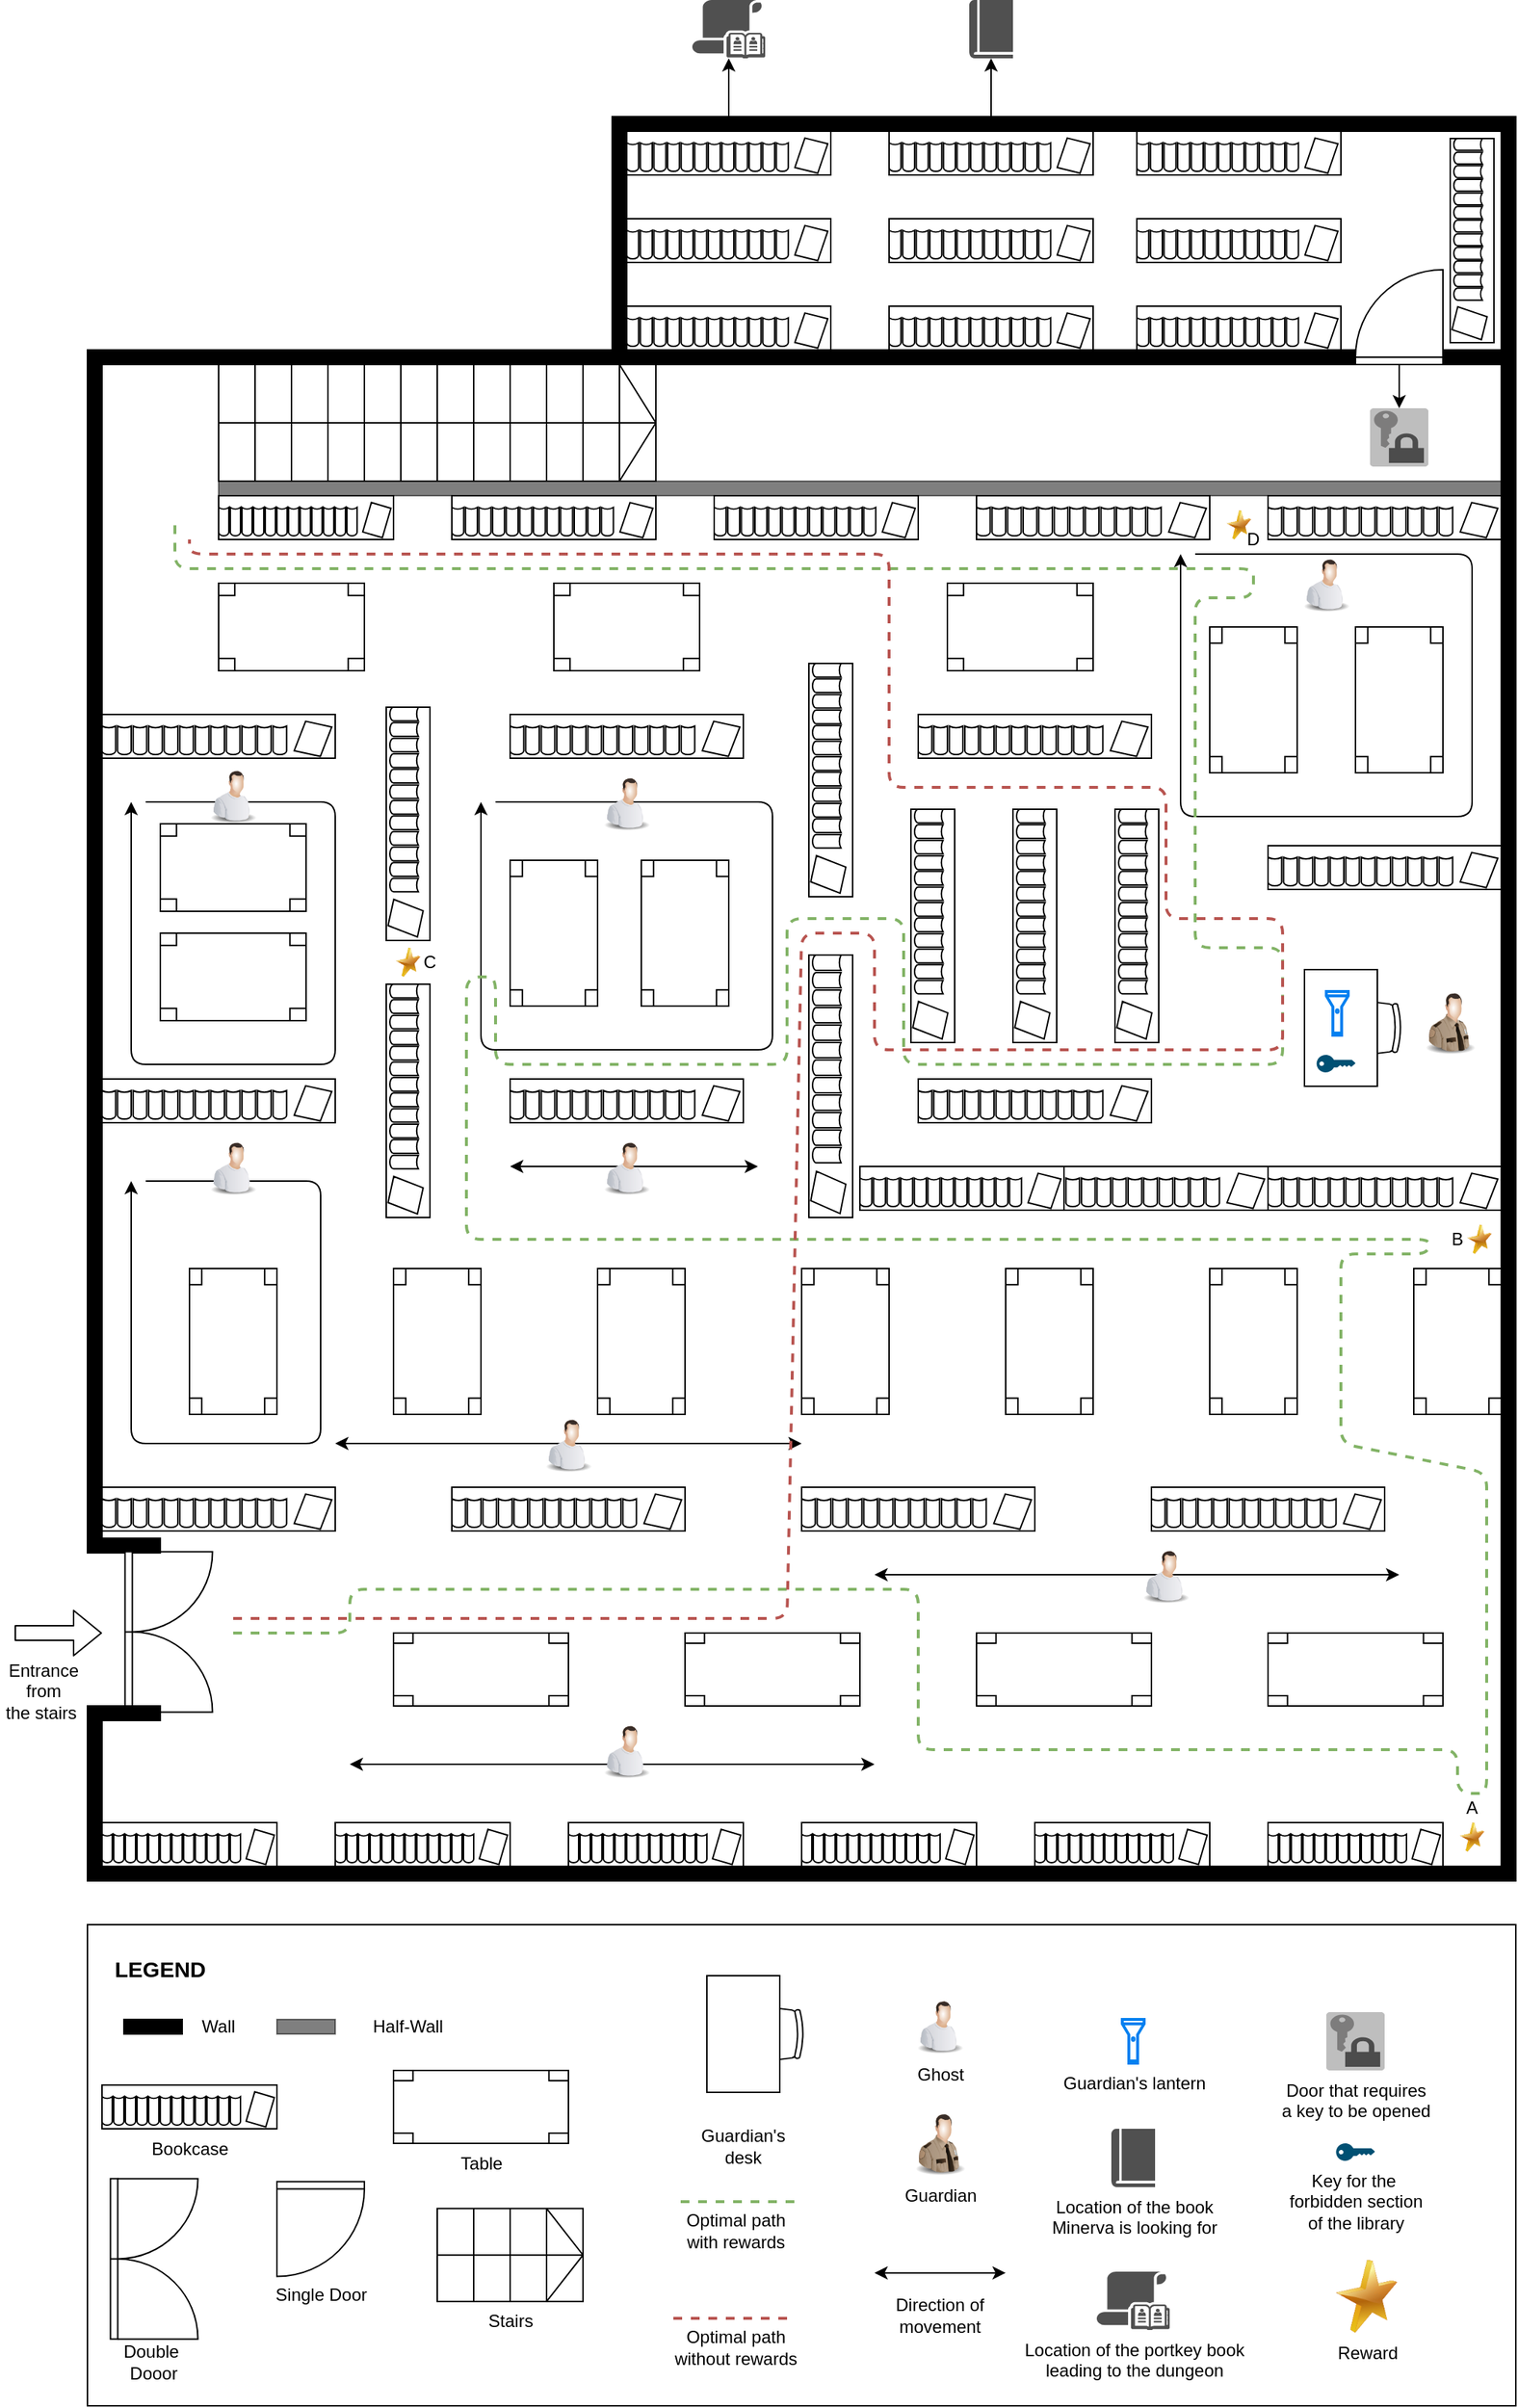<mxfile version="13.9.9" type="device"><diagram name="Page-1" id="38b20595-45e3-9b7f-d5ca-b57f44c5b66d"><mxGraphModel dx="1205" dy="696" grid="1" gridSize="10" guides="1" tooltips="1" connect="1" arrows="1" fold="1" page="1" pageScale="1" pageWidth="1100" pageHeight="850" background="#ffffff" math="0" shadow="0"><root><mxCell id="0"/><mxCell id="1" style="locked=1;" parent="0"/><mxCell id="3emFpxBqxqL6rwy9U4KO-2" value="" style="verticalLabelPosition=bottom;html=1;verticalAlign=top;align=center;shape=mxgraph.floorplan.wallCorner;fillColor=#000000;" parent="1" vertex="1"><mxGeometry x="60" y="270" width="870" height="110" as="geometry"/></mxCell><mxCell id="3emFpxBqxqL6rwy9U4KO-3" value="" style="verticalLabelPosition=bottom;html=1;verticalAlign=top;align=center;shape=mxgraph.floorplan.stairs;" parent="1" vertex="1"><mxGeometry x="150" y="280" width="300" height="80" as="geometry"/></mxCell><mxCell id="3emFpxBqxqL6rwy9U4KO-4" value="" style="verticalLabelPosition=bottom;html=1;verticalAlign=top;align=center;shape=mxgraph.floorplan.wall;fillColor=#000000;opacity=50;" parent="1" vertex="1"><mxGeometry x="150" y="360" width="880" height="10" as="geometry"/></mxCell><mxCell id="3emFpxBqxqL6rwy9U4KO-5" value="" style="verticalLabelPosition=bottom;html=1;verticalAlign=top;align=center;shape=mxgraph.floorplan.wallCorner;fillColor=#000000;" parent="1" vertex="1"><mxGeometry x="420" y="110" width="620" height="170" as="geometry"/></mxCell><mxCell id="3emFpxBqxqL6rwy9U4KO-6" value="" style="verticalLabelPosition=bottom;html=1;verticalAlign=top;align=center;shape=mxgraph.floorplan.doorLeft;aspect=fixed;rotation=-180;" parent="1" vertex="1"><mxGeometry x="930" y="216.25" width="60" height="63.75" as="geometry"/></mxCell><mxCell id="3emFpxBqxqL6rwy9U4KO-8" value="" style="verticalLabelPosition=bottom;html=1;verticalAlign=top;align=center;shape=mxgraph.floorplan.wall;fillColor=#000000;direction=south;" parent="1" vertex="1"><mxGeometry x="60" y="380" width="10" height="710" as="geometry"/></mxCell><mxCell id="3emFpxBqxqL6rwy9U4KO-9" value="" style="verticalLabelPosition=bottom;html=1;verticalAlign=top;align=center;shape=mxgraph.floorplan.wall;fillColor=#000000;" parent="1" vertex="1"><mxGeometry x="60" y="1080" width="50" height="20" as="geometry"/></mxCell><mxCell id="3emFpxBqxqL6rwy9U4KO-10" value="" style="verticalLabelPosition=bottom;html=1;verticalAlign=top;align=center;shape=mxgraph.floorplan.doorDouble;aspect=fixed;rotation=-90;" parent="1" vertex="1"><mxGeometry x="60" y="1120" width="110" height="58.44" as="geometry"/></mxCell><mxCell id="3emFpxBqxqL6rwy9U4KO-11" value="" style="verticalLabelPosition=bottom;html=1;verticalAlign=top;align=center;shape=mxgraph.floorplan.wall;fillColor=#000000;" parent="1" vertex="1"><mxGeometry x="60" y="1200" width="50" height="10" as="geometry"/></mxCell><mxCell id="3emFpxBqxqL6rwy9U4KO-12" value="" style="verticalLabelPosition=bottom;html=1;verticalAlign=top;align=center;shape=mxgraph.floorplan.wall;fillColor=#000000;direction=south;" parent="1" vertex="1"><mxGeometry x="60" y="1210" width="10" height="110" as="geometry"/></mxCell><mxCell id="3emFpxBqxqL6rwy9U4KO-13" value="" style="verticalLabelPosition=bottom;html=1;verticalAlign=top;align=center;shape=mxgraph.floorplan.wall;fillColor=#000000;" parent="1" vertex="1"><mxGeometry x="65" y="1310" width="965" height="10" as="geometry"/></mxCell><mxCell id="3emFpxBqxqL6rwy9U4KO-14" value="" style="verticalLabelPosition=bottom;html=1;verticalAlign=top;align=center;shape=mxgraph.floorplan.wall;fillColor=#000000;direction=south;" parent="1" vertex="1"><mxGeometry x="1030" y="110" width="10" height="1210" as="geometry"/></mxCell><mxCell id="3emFpxBqxqL6rwy9U4KO-15" value="" style="verticalLabelPosition=bottom;html=1;verticalAlign=top;align=center;shape=mxgraph.floorplan.wall;fillColor=#000000;" parent="1" vertex="1"><mxGeometry x="990" y="270" width="40" height="10" as="geometry"/></mxCell><mxCell id="3emFpxBqxqL6rwy9U4KO-16" value="" style="verticalLabelPosition=bottom;html=1;verticalAlign=top;align=center;shape=mxgraph.floorplan.bookcase;" parent="1" vertex="1"><mxGeometry x="70" y="1280" width="120" height="30" as="geometry"/></mxCell><mxCell id="3emFpxBqxqL6rwy9U4KO-17" value="" style="verticalLabelPosition=bottom;html=1;verticalAlign=top;align=center;shape=mxgraph.floorplan.bookcase;" parent="1" vertex="1"><mxGeometry x="230" y="1280" width="120" height="30" as="geometry"/></mxCell><mxCell id="3emFpxBqxqL6rwy9U4KO-18" value="" style="verticalLabelPosition=bottom;html=1;verticalAlign=top;align=center;shape=mxgraph.floorplan.bookcase;" parent="1" vertex="1"><mxGeometry x="390" y="1280" width="120" height="30" as="geometry"/></mxCell><mxCell id="3emFpxBqxqL6rwy9U4KO-19" value="" style="verticalLabelPosition=bottom;html=1;verticalAlign=top;align=center;shape=mxgraph.floorplan.bookcase;" parent="1" vertex="1"><mxGeometry x="550" y="1280" width="120" height="30" as="geometry"/></mxCell><mxCell id="3emFpxBqxqL6rwy9U4KO-20" value="" style="verticalLabelPosition=bottom;html=1;verticalAlign=top;align=center;shape=mxgraph.floorplan.bookcase;" parent="1" vertex="1"><mxGeometry x="710" y="1280" width="120" height="30" as="geometry"/></mxCell><mxCell id="3emFpxBqxqL6rwy9U4KO-21" value="" style="verticalLabelPosition=bottom;html=1;verticalAlign=top;align=center;shape=mxgraph.floorplan.bookcase;" parent="1" vertex="1"><mxGeometry x="870" y="1280" width="120" height="30" as="geometry"/></mxCell><mxCell id="3emFpxBqxqL6rwy9U4KO-22" value="" style="verticalLabelPosition=bottom;html=1;verticalAlign=top;align=center;shape=mxgraph.floorplan.bookcase;" parent="1" vertex="1"><mxGeometry x="70" y="1050" width="160" height="30" as="geometry"/></mxCell><mxCell id="3emFpxBqxqL6rwy9U4KO-23" value="" style="verticalLabelPosition=bottom;html=1;verticalAlign=top;align=center;shape=mxgraph.floorplan.bookcase;" parent="1" vertex="1"><mxGeometry x="310" y="1050" width="160" height="30" as="geometry"/></mxCell><mxCell id="3emFpxBqxqL6rwy9U4KO-24" value="" style="verticalLabelPosition=bottom;html=1;verticalAlign=top;align=center;shape=mxgraph.floorplan.table;" parent="1" vertex="1"><mxGeometry x="270" y="1150" width="120" height="50" as="geometry"/></mxCell><mxCell id="3emFpxBqxqL6rwy9U4KO-25" value="" style="verticalLabelPosition=bottom;html=1;verticalAlign=top;align=center;shape=mxgraph.floorplan.table;" parent="1" vertex="1"><mxGeometry x="470" y="1150" width="120" height="50" as="geometry"/></mxCell><mxCell id="3emFpxBqxqL6rwy9U4KO-26" value="" style="verticalLabelPosition=bottom;html=1;verticalAlign=top;align=center;shape=mxgraph.floorplan.table;" parent="1" vertex="1"><mxGeometry x="670" y="1150" width="120" height="50" as="geometry"/></mxCell><mxCell id="3emFpxBqxqL6rwy9U4KO-27" value="" style="verticalLabelPosition=bottom;html=1;verticalAlign=top;align=center;shape=mxgraph.floorplan.bookcase;" parent="1" vertex="1"><mxGeometry x="550" y="1050" width="160" height="30" as="geometry"/></mxCell><mxCell id="3emFpxBqxqL6rwy9U4KO-28" value="" style="verticalLabelPosition=bottom;html=1;verticalAlign=top;align=center;shape=mxgraph.floorplan.bookcase;" parent="1" vertex="1"><mxGeometry x="790" y="1050" width="160" height="30" as="geometry"/></mxCell><mxCell id="3emFpxBqxqL6rwy9U4KO-29" value="" style="verticalLabelPosition=bottom;html=1;verticalAlign=top;align=center;shape=mxgraph.floorplan.table;" parent="1" vertex="1"><mxGeometry x="870" y="1150" width="120" height="50" as="geometry"/></mxCell><mxCell id="3emFpxBqxqL6rwy9U4KO-30" value="" style="verticalLabelPosition=bottom;html=1;verticalAlign=top;align=center;shape=mxgraph.floorplan.table;rotation=90;" parent="1" vertex="1"><mxGeometry x="110" y="920" width="100" height="60" as="geometry"/></mxCell><mxCell id="3emFpxBqxqL6rwy9U4KO-31" value="" style="verticalLabelPosition=bottom;html=1;verticalAlign=top;align=center;shape=mxgraph.floorplan.table;rotation=90;" parent="1" vertex="1"><mxGeometry x="250" y="920" width="100" height="60" as="geometry"/></mxCell><mxCell id="3emFpxBqxqL6rwy9U4KO-33" value="" style="verticalLabelPosition=bottom;html=1;verticalAlign=top;align=center;shape=mxgraph.floorplan.table;rotation=90;" parent="1" vertex="1"><mxGeometry x="390" y="920" width="100" height="60" as="geometry"/></mxCell><mxCell id="3emFpxBqxqL6rwy9U4KO-34" value="" style="verticalLabelPosition=bottom;html=1;verticalAlign=top;align=center;shape=mxgraph.floorplan.table;rotation=90;" parent="1" vertex="1"><mxGeometry x="530" y="920" width="100" height="60" as="geometry"/></mxCell><mxCell id="3emFpxBqxqL6rwy9U4KO-35" value="" style="verticalLabelPosition=bottom;html=1;verticalAlign=top;align=center;shape=mxgraph.floorplan.table;rotation=90;" parent="1" vertex="1"><mxGeometry x="670" y="920" width="100" height="60" as="geometry"/></mxCell><mxCell id="3emFpxBqxqL6rwy9U4KO-36" value="" style="verticalLabelPosition=bottom;html=1;verticalAlign=top;align=center;shape=mxgraph.floorplan.table;rotation=90;" parent="1" vertex="1"><mxGeometry x="810" y="920" width="100" height="60" as="geometry"/></mxCell><mxCell id="3emFpxBqxqL6rwy9U4KO-37" value="" style="verticalLabelPosition=bottom;html=1;verticalAlign=top;align=center;shape=mxgraph.floorplan.table;rotation=90;" parent="1" vertex="1"><mxGeometry x="950" y="920" width="100" height="60" as="geometry"/></mxCell><mxCell id="3emFpxBqxqL6rwy9U4KO-38" value="" style="verticalLabelPosition=bottom;html=1;verticalAlign=top;align=center;shape=mxgraph.floorplan.bookcase;" parent="1" vertex="1"><mxGeometry x="870" y="830" width="160" height="30" as="geometry"/></mxCell><mxCell id="3emFpxBqxqL6rwy9U4KO-39" value="" style="verticalLabelPosition=bottom;html=1;verticalAlign=top;align=center;shape=mxgraph.floorplan.bookcase;" parent="1" vertex="1"><mxGeometry x="710" y="830" width="160" height="30" as="geometry"/></mxCell><mxCell id="3emFpxBqxqL6rwy9U4KO-40" value="" style="verticalLabelPosition=bottom;html=1;verticalAlign=top;align=center;shape=mxgraph.floorplan.bookcase;rotation=90;" parent="1" vertex="1"><mxGeometry x="480" y="760" width="180" height="30" as="geometry"/></mxCell><mxCell id="3emFpxBqxqL6rwy9U4KO-41" value="" style="verticalLabelPosition=bottom;html=1;verticalAlign=top;align=center;shape=mxgraph.floorplan.bookcase;rotation=90;" parent="1" vertex="1"><mxGeometry x="200" y="770" width="160" height="30" as="geometry"/></mxCell><mxCell id="3emFpxBqxqL6rwy9U4KO-42" value="" style="verticalLabelPosition=bottom;html=1;verticalAlign=top;align=center;shape=mxgraph.floorplan.bookcase;" parent="1" vertex="1"><mxGeometry x="350" y="770" width="160" height="30" as="geometry"/></mxCell><mxCell id="3emFpxBqxqL6rwy9U4KO-43" value="" style="verticalLabelPosition=bottom;html=1;verticalAlign=top;align=center;shape=mxgraph.floorplan.bookcase;" parent="1" vertex="1"><mxGeometry x="70" y="770" width="160" height="30" as="geometry"/></mxCell><mxCell id="3emFpxBqxqL6rwy9U4KO-44" value="" style="verticalLabelPosition=bottom;html=1;verticalAlign=top;align=center;shape=mxgraph.floorplan.bookcase;rotation=90;" parent="1" vertex="1"><mxGeometry x="700" y="650" width="160" height="30" as="geometry"/></mxCell><mxCell id="3emFpxBqxqL6rwy9U4KO-45" value="" style="verticalLabelPosition=bottom;html=1;verticalAlign=top;align=center;shape=mxgraph.floorplan.table;rotation=90;" parent="1" vertex="1"><mxGeometry x="330" y="640" width="100" height="60" as="geometry"/></mxCell><mxCell id="3emFpxBqxqL6rwy9U4KO-46" value="" style="verticalLabelPosition=bottom;html=1;verticalAlign=top;align=center;shape=mxgraph.floorplan.table;rotation=90;" parent="1" vertex="1"><mxGeometry x="420" y="640" width="100" height="60" as="geometry"/></mxCell><mxCell id="3emFpxBqxqL6rwy9U4KO-47" value="" style="verticalLabelPosition=bottom;html=1;verticalAlign=top;align=center;shape=mxgraph.floorplan.bookcase;rotation=90;" parent="1" vertex="1"><mxGeometry x="490" y="550" width="160" height="30" as="geometry"/></mxCell><mxCell id="3emFpxBqxqL6rwy9U4KO-48" value="" style="verticalLabelPosition=bottom;html=1;verticalAlign=top;align=center;shape=mxgraph.floorplan.bookcase;rotation=90;" parent="1" vertex="1"><mxGeometry x="200" y="580" width="160" height="30" as="geometry"/></mxCell><mxCell id="3emFpxBqxqL6rwy9U4KO-49" value="" style="verticalLabelPosition=bottom;html=1;verticalAlign=top;align=center;shape=mxgraph.floorplan.table;rotation=0;" parent="1" vertex="1"><mxGeometry x="110" y="670" width="100" height="60" as="geometry"/></mxCell><mxCell id="3emFpxBqxqL6rwy9U4KO-50" value="" style="verticalLabelPosition=bottom;html=1;verticalAlign=top;align=center;shape=mxgraph.floorplan.table;rotation=-180;" parent="1" vertex="1"><mxGeometry x="110" y="595" width="100" height="60" as="geometry"/></mxCell><mxCell id="3emFpxBqxqL6rwy9U4KO-51" value="" style="verticalLabelPosition=bottom;html=1;verticalAlign=top;align=center;shape=mxgraph.floorplan.office_chair;shadow=0;rotation=90;" parent="1" vertex="1"><mxGeometry x="920" y="713.5" width="40" height="43" as="geometry"/></mxCell><mxCell id="3emFpxBqxqL6rwy9U4KO-52" value="" style="shape=rect;shadow=0;rotation=90;" parent="1" vertex="1"><mxGeometry x="880" y="710" width="80" height="50" as="geometry"/></mxCell><mxCell id="3emFpxBqxqL6rwy9U4KO-56" value="" style="verticalLabelPosition=bottom;html=1;verticalAlign=top;align=center;shape=mxgraph.floorplan.bookcase;rotation=90;" parent="1" vertex="1"><mxGeometry x="560" y="650" width="160" height="30" as="geometry"/></mxCell><mxCell id="3emFpxBqxqL6rwy9U4KO-58" value="" style="verticalLabelPosition=bottom;html=1;verticalAlign=top;align=center;shape=mxgraph.floorplan.bookcase;rotation=90;" parent="1" vertex="1"><mxGeometry x="630" y="650" width="160" height="30" as="geometry"/></mxCell><mxCell id="3emFpxBqxqL6rwy9U4KO-59" value="" style="verticalLabelPosition=bottom;html=1;verticalAlign=top;align=center;shape=mxgraph.floorplan.bookcase;rotation=0;" parent="1" vertex="1"><mxGeometry x="870" y="610" width="160" height="30" as="geometry"/></mxCell><mxCell id="3emFpxBqxqL6rwy9U4KO-60" value="" style="verticalLabelPosition=bottom;html=1;verticalAlign=top;align=center;shape=mxgraph.floorplan.bookcase;rotation=0;" parent="1" vertex="1"><mxGeometry x="350" y="520" width="160" height="30" as="geometry"/></mxCell><mxCell id="3emFpxBqxqL6rwy9U4KO-61" value="" style="verticalLabelPosition=bottom;html=1;verticalAlign=top;align=center;shape=mxgraph.floorplan.bookcase;rotation=0;" parent="1" vertex="1"><mxGeometry x="70" y="520" width="160" height="30" as="geometry"/></mxCell><mxCell id="3emFpxBqxqL6rwy9U4KO-62" value="" style="verticalLabelPosition=bottom;html=1;verticalAlign=top;align=center;shape=mxgraph.floorplan.bookcase;rotation=0;" parent="1" vertex="1"><mxGeometry x="590" y="830" width="140" height="30" as="geometry"/></mxCell><mxCell id="3emFpxBqxqL6rwy9U4KO-63" value="" style="verticalLabelPosition=bottom;html=1;verticalAlign=top;align=center;shape=mxgraph.floorplan.bookcase;rotation=0;" parent="1" vertex="1"><mxGeometry x="630" y="770" width="160" height="30" as="geometry"/></mxCell><mxCell id="3emFpxBqxqL6rwy9U4KO-64" value="" style="verticalLabelPosition=bottom;html=1;verticalAlign=top;align=center;shape=mxgraph.floorplan.bookcase;rotation=0;" parent="1" vertex="1"><mxGeometry x="630" y="520" width="160" height="30" as="geometry"/></mxCell><mxCell id="3emFpxBqxqL6rwy9U4KO-65" value="" style="verticalLabelPosition=bottom;html=1;verticalAlign=top;align=center;shape=mxgraph.floorplan.table;rotation=90;" parent="1" vertex="1"><mxGeometry x="810" y="480" width="100" height="60" as="geometry"/></mxCell><mxCell id="3emFpxBqxqL6rwy9U4KO-66" value="" style="verticalLabelPosition=bottom;html=1;verticalAlign=top;align=center;shape=mxgraph.floorplan.table;rotation=90;" parent="1" vertex="1"><mxGeometry x="910" y="480" width="100" height="60" as="geometry"/></mxCell><mxCell id="3emFpxBqxqL6rwy9U4KO-67" value="" style="verticalLabelPosition=bottom;html=1;verticalAlign=top;align=center;shape=mxgraph.floorplan.bookcase;rotation=0;" parent="1" vertex="1"><mxGeometry x="870" y="370" width="160" height="30" as="geometry"/></mxCell><mxCell id="3emFpxBqxqL6rwy9U4KO-68" value="" style="verticalLabelPosition=bottom;html=1;verticalAlign=top;align=center;shape=mxgraph.floorplan.bookcase;rotation=0;" parent="1" vertex="1"><mxGeometry x="670" y="370" width="160" height="30" as="geometry"/></mxCell><mxCell id="3emFpxBqxqL6rwy9U4KO-69" value="" style="verticalLabelPosition=bottom;html=1;verticalAlign=top;align=center;shape=mxgraph.floorplan.bookcase;rotation=0;" parent="1" vertex="1"><mxGeometry x="490" y="370" width="140" height="30" as="geometry"/></mxCell><mxCell id="3emFpxBqxqL6rwy9U4KO-70" value="" style="verticalLabelPosition=bottom;html=1;verticalAlign=top;align=center;shape=mxgraph.floorplan.bookcase;rotation=0;" parent="1" vertex="1"><mxGeometry x="310" y="370" width="140" height="30" as="geometry"/></mxCell><mxCell id="3emFpxBqxqL6rwy9U4KO-71" value="" style="verticalLabelPosition=bottom;html=1;verticalAlign=top;align=center;shape=mxgraph.floorplan.bookcase;rotation=0;" parent="1" vertex="1"><mxGeometry x="150" y="370" width="120" height="30" as="geometry"/></mxCell><mxCell id="3emFpxBqxqL6rwy9U4KO-72" value="" style="verticalLabelPosition=bottom;html=1;verticalAlign=top;align=center;shape=mxgraph.floorplan.table;rotation=0;" parent="1" vertex="1"><mxGeometry x="380" y="430" width="100" height="60" as="geometry"/></mxCell><mxCell id="3emFpxBqxqL6rwy9U4KO-73" value="" style="verticalLabelPosition=bottom;html=1;verticalAlign=top;align=center;shape=mxgraph.floorplan.table;rotation=0;" parent="1" vertex="1"><mxGeometry x="150" y="430" width="100" height="60" as="geometry"/></mxCell><mxCell id="3emFpxBqxqL6rwy9U4KO-74" value="" style="verticalLabelPosition=bottom;html=1;verticalAlign=top;align=center;shape=mxgraph.floorplan.table;rotation=0;" parent="1" vertex="1"><mxGeometry x="650" y="430" width="100" height="60" as="geometry"/></mxCell><mxCell id="3emFpxBqxqL6rwy9U4KO-75" value="" style="verticalLabelPosition=bottom;html=1;verticalAlign=top;align=center;shape=mxgraph.floorplan.bookcase;rotation=0;" parent="1" vertex="1"><mxGeometry x="430" y="240" width="140" height="30" as="geometry"/></mxCell><mxCell id="3emFpxBqxqL6rwy9U4KO-98" style="edgeStyle=orthogonalEdgeStyle;rounded=0;orthogonalLoop=1;jettySize=auto;html=1;" parent="1" source="3emFpxBqxqL6rwy9U4KO-76" target="3emFpxBqxqL6rwy9U4KO-97" edge="1"><mxGeometry relative="1" as="geometry"/></mxCell><mxCell id="3emFpxBqxqL6rwy9U4KO-76" value="" style="verticalLabelPosition=bottom;html=1;verticalAlign=top;align=center;shape=mxgraph.floorplan.bookcase;rotation=0;" parent="1" vertex="1"><mxGeometry x="430" y="120" width="140" height="30" as="geometry"/></mxCell><mxCell id="3emFpxBqxqL6rwy9U4KO-77" value="" style="verticalLabelPosition=bottom;html=1;verticalAlign=top;align=center;shape=mxgraph.floorplan.bookcase;rotation=0;" parent="1" vertex="1"><mxGeometry x="610" y="240" width="140" height="30" as="geometry"/></mxCell><mxCell id="3emFpxBqxqL6rwy9U4KO-100" style="edgeStyle=orthogonalEdgeStyle;rounded=0;orthogonalLoop=1;jettySize=auto;html=1;" parent="1" source="3emFpxBqxqL6rwy9U4KO-78" target="3emFpxBqxqL6rwy9U4KO-99" edge="1"><mxGeometry relative="1" as="geometry"/></mxCell><mxCell id="3emFpxBqxqL6rwy9U4KO-78" value="" style="verticalLabelPosition=bottom;html=1;verticalAlign=top;align=center;shape=mxgraph.floorplan.bookcase;rotation=0;" parent="1" vertex="1"><mxGeometry x="610" y="120" width="140" height="30" as="geometry"/></mxCell><mxCell id="3emFpxBqxqL6rwy9U4KO-79" value="" style="verticalLabelPosition=bottom;html=1;verticalAlign=top;align=center;shape=mxgraph.floorplan.bookcase;rotation=0;" parent="1" vertex="1"><mxGeometry x="430" y="180" width="140" height="30" as="geometry"/></mxCell><mxCell id="3emFpxBqxqL6rwy9U4KO-80" value="" style="verticalLabelPosition=bottom;html=1;verticalAlign=top;align=center;shape=mxgraph.floorplan.bookcase;rotation=0;" parent="1" vertex="1"><mxGeometry x="610" y="180" width="140" height="30" as="geometry"/></mxCell><mxCell id="3emFpxBqxqL6rwy9U4KO-81" value="" style="verticalLabelPosition=bottom;html=1;verticalAlign=top;align=center;shape=mxgraph.floorplan.bookcase;rotation=0;" parent="1" vertex="1"><mxGeometry x="780" y="240" width="140" height="30" as="geometry"/></mxCell><mxCell id="3emFpxBqxqL6rwy9U4KO-82" value="" style="verticalLabelPosition=bottom;html=1;verticalAlign=top;align=center;shape=mxgraph.floorplan.bookcase;rotation=0;" parent="1" vertex="1"><mxGeometry x="780" y="180" width="140" height="30" as="geometry"/></mxCell><mxCell id="3emFpxBqxqL6rwy9U4KO-83" value="" style="verticalLabelPosition=bottom;html=1;verticalAlign=top;align=center;shape=mxgraph.floorplan.bookcase;rotation=0;" parent="1" vertex="1"><mxGeometry x="780" y="120" width="140" height="30" as="geometry"/></mxCell><mxCell id="3emFpxBqxqL6rwy9U4KO-84" value="" style="verticalLabelPosition=bottom;html=1;verticalAlign=top;align=center;shape=mxgraph.floorplan.bookcase;rotation=90;" parent="1" vertex="1"><mxGeometry x="940" y="180" width="140" height="30" as="geometry"/></mxCell><mxCell id="3emFpxBqxqL6rwy9U4KO-97" value="" style="pointerEvents=1;shadow=0;dashed=0;html=1;strokeColor=none;fillColor=#505050;labelPosition=center;verticalLabelPosition=bottom;verticalAlign=top;outlineConnect=0;align=center;shape=mxgraph.office.security.address_book_policies;" parent="1" vertex="1"><mxGeometry x="475" y="30" width="50" height="40" as="geometry"/></mxCell><mxCell id="3emFpxBqxqL6rwy9U4KO-99" value="" style="pointerEvents=1;shadow=0;dashed=0;html=1;strokeColor=none;fillColor=#505050;labelPosition=center;verticalLabelPosition=bottom;verticalAlign=top;outlineConnect=0;align=center;shape=mxgraph.office.concepts.book_journal;" parent="1" vertex="1"><mxGeometry x="665" y="30" width="30" height="40" as="geometry"/></mxCell><mxCell id="3emFpxBqxqL6rwy9U4KO-137" value="" style="rounded=0;whiteSpace=wrap;html=1;" parent="1" vertex="1"><mxGeometry x="60" y="1350" width="980" height="330" as="geometry"/></mxCell><mxCell id="3emFpxBqxqL6rwy9U4KO-112" value="Directions" style="locked=1;" parent="0"/><mxCell id="3emFpxBqxqL6rwy9U4KO-109" value="" style="endArrow=classic;startArrow=classic;html=1;" parent="3emFpxBqxqL6rwy9U4KO-112" edge="1"><mxGeometry width="50" height="50" relative="1" as="geometry"><mxPoint x="240" y="1240" as="sourcePoint"/><mxPoint x="600" y="1240" as="targetPoint"/></mxGeometry></mxCell><mxCell id="3emFpxBqxqL6rwy9U4KO-113" value="" style="endArrow=classic;startArrow=classic;html=1;" parent="3emFpxBqxqL6rwy9U4KO-112" edge="1"><mxGeometry width="50" height="50" relative="1" as="geometry"><mxPoint x="600" y="1110" as="sourcePoint"/><mxPoint x="960" y="1110" as="targetPoint"/></mxGeometry></mxCell><mxCell id="3emFpxBqxqL6rwy9U4KO-115" value="" style="endArrow=classic;startArrow=classic;html=1;" parent="3emFpxBqxqL6rwy9U4KO-112" edge="1"><mxGeometry width="50" height="50" relative="1" as="geometry"><mxPoint x="230" y="1020" as="sourcePoint"/><mxPoint x="550" y="1020" as="targetPoint"/></mxGeometry></mxCell><mxCell id="3emFpxBqxqL6rwy9U4KO-116" value="" style="endArrow=classic;startArrow=classic;html=1;" parent="3emFpxBqxqL6rwy9U4KO-112" edge="1"><mxGeometry width="50" height="50" relative="1" as="geometry"><mxPoint x="350" y="830" as="sourcePoint"/><mxPoint x="520" y="830" as="targetPoint"/><Array as="points"><mxPoint x="430" y="830"/></Array></mxGeometry></mxCell><mxCell id="3emFpxBqxqL6rwy9U4KO-117" value="" style="endArrow=classic;html=1;" parent="3emFpxBqxqL6rwy9U4KO-112" edge="1"><mxGeometry width="50" height="50" relative="1" as="geometry"><mxPoint x="100" y="840" as="sourcePoint"/><mxPoint x="90" y="840" as="targetPoint"/><Array as="points"><mxPoint x="220" y="840"/><mxPoint x="220" y="1020"/><mxPoint x="90" y="1020"/></Array></mxGeometry></mxCell><mxCell id="3emFpxBqxqL6rwy9U4KO-118" value="" style="endArrow=classic;html=1;" parent="3emFpxBqxqL6rwy9U4KO-112" edge="1"><mxGeometry width="50" height="50" relative="1" as="geometry"><mxPoint x="100" y="580" as="sourcePoint"/><mxPoint x="90" y="580" as="targetPoint"/><Array as="points"><mxPoint x="230" y="580"/><mxPoint x="230" y="760"/><mxPoint x="90" y="760"/></Array></mxGeometry></mxCell><mxCell id="3emFpxBqxqL6rwy9U4KO-119" value="" style="endArrow=classic;html=1;" parent="3emFpxBqxqL6rwy9U4KO-112" edge="1"><mxGeometry width="50" height="50" relative="1" as="geometry"><mxPoint x="340" y="580" as="sourcePoint"/><mxPoint x="330" y="580" as="targetPoint"/><Array as="points"><mxPoint x="530" y="580"/><mxPoint x="530" y="750"/><mxPoint x="330" y="750"/></Array></mxGeometry></mxCell><mxCell id="3emFpxBqxqL6rwy9U4KO-120" value="" style="endArrow=classic;html=1;" parent="3emFpxBqxqL6rwy9U4KO-112" edge="1"><mxGeometry width="50" height="50" relative="1" as="geometry"><mxPoint x="820" y="410.0" as="sourcePoint"/><mxPoint x="810" y="410.0" as="targetPoint"/><Array as="points"><mxPoint x="1010" y="410"/><mxPoint x="1010" y="590"/><mxPoint x="810" y="590"/></Array></mxGeometry></mxCell><mxCell id="3emFpxBqxqL6rwy9U4KO-121" value="" style="html=1;verticalLabelPosition=bottom;align=center;labelBackgroundColor=#ffffff;verticalAlign=top;strokeWidth=2;strokeColor=#0080F0;shadow=0;dashed=0;shape=mxgraph.ios7.icons.flashlight;" parent="3emFpxBqxqL6rwy9U4KO-112" vertex="1"><mxGeometry x="910" y="710" width="15" height="30" as="geometry"/></mxCell><mxCell id="XqPX22ldhn9wRZtkMOzu-1" value="" style="shape=flexArrow;endArrow=classic;html=1;" parent="3emFpxBqxqL6rwy9U4KO-112" edge="1"><mxGeometry width="50" height="50" relative="1" as="geometry"><mxPoint x="10" y="1150" as="sourcePoint"/><mxPoint x="70" y="1150" as="targetPoint"/></mxGeometry></mxCell><mxCell id="XqPX22ldhn9wRZtkMOzu-2" value="&lt;font style=&quot;font-size: 12px&quot;&gt;Entrance &lt;br&gt;from &lt;br&gt;the stairs&amp;nbsp;&lt;/font&gt;" style="text;html=1;strokeColor=none;fillColor=none;align=center;verticalAlign=middle;whiteSpace=wrap;rounded=0;" parent="3emFpxBqxqL6rwy9U4KO-112" vertex="1"><mxGeometry y="1160" width="60" height="60" as="geometry"/></mxCell><mxCell id="7pF4uDPLoDp1E3KZDktu-1" value="" style="image;html=1;image=img/lib/clip_art/general/Star_128x128.png" vertex="1" parent="3emFpxBqxqL6rwy9U4KO-112"><mxGeometry x="1000" y="1280" width="20" height="20" as="geometry"/></mxCell><mxCell id="7pF4uDPLoDp1E3KZDktu-2" value="Reward" style="image;html=1;image=img/lib/clip_art/general/Star_128x128.png" vertex="1" parent="3emFpxBqxqL6rwy9U4KO-112"><mxGeometry x="910" y="1580" width="55" height="50" as="geometry"/></mxCell><mxCell id="7pF4uDPLoDp1E3KZDktu-3" value="" style="image;html=1;image=img/lib/clip_art/general/Star_128x128.png;" vertex="1" parent="3emFpxBqxqL6rwy9U4KO-112"><mxGeometry x="1005" y="870" width="20" height="20" as="geometry"/></mxCell><mxCell id="7pF4uDPLoDp1E3KZDktu-4" value="" style="image;html=1;image=img/lib/clip_art/general/Star_128x128.png" vertex="1" parent="3emFpxBqxqL6rwy9U4KO-112"><mxGeometry x="270" y="680" width="20" height="20" as="geometry"/></mxCell><mxCell id="7pF4uDPLoDp1E3KZDktu-5" value="" style="image;html=1;image=img/lib/clip_art/general/Star_128x128.png" vertex="1" parent="3emFpxBqxqL6rwy9U4KO-112"><mxGeometry x="840" y="380" width="20" height="20" as="geometry"/></mxCell><mxCell id="7pF4uDPLoDp1E3KZDktu-7" value="A" style="text;html=1;strokeColor=none;fillColor=none;align=center;verticalAlign=middle;whiteSpace=wrap;rounded=0;" vertex="1" parent="3emFpxBqxqL6rwy9U4KO-112"><mxGeometry x="1000" y="1260" width="20" height="20" as="geometry"/></mxCell><mxCell id="7pF4uDPLoDp1E3KZDktu-9" value="B" style="text;html=1;strokeColor=none;fillColor=none;align=center;verticalAlign=middle;whiteSpace=wrap;rounded=0;" vertex="1" parent="3emFpxBqxqL6rwy9U4KO-112"><mxGeometry x="990" y="870" width="20" height="20" as="geometry"/></mxCell><mxCell id="7pF4uDPLoDp1E3KZDktu-10" value="C" style="text;html=1;strokeColor=none;fillColor=none;align=center;verticalAlign=middle;whiteSpace=wrap;rounded=0;" vertex="1" parent="3emFpxBqxqL6rwy9U4KO-112"><mxGeometry x="280" y="680" width="30" height="20" as="geometry"/></mxCell><mxCell id="7pF4uDPLoDp1E3KZDktu-11" value="D" style="text;html=1;strokeColor=none;fillColor=none;align=center;verticalAlign=middle;whiteSpace=wrap;rounded=0;" vertex="1" parent="3emFpxBqxqL6rwy9U4KO-112"><mxGeometry x="850" y="390" width="20" height="20" as="geometry"/></mxCell><mxCell id="3emFpxBqxqL6rwy9U4KO-101" value="NPC" style="locked=1;" parent="0"/><mxCell id="3emFpxBqxqL6rwy9U4KO-102" value="" style="image;html=1;image=img/lib/clip_art/people/Worker_Man_128x128.png" parent="3emFpxBqxqL6rwy9U4KO-101" vertex="1"><mxGeometry x="890" y="410" width="40" height="40" as="geometry"/></mxCell><mxCell id="3emFpxBqxqL6rwy9U4KO-103" value="" style="image;html=1;image=img/lib/clip_art/people/Worker_Man_128x128.png" parent="3emFpxBqxqL6rwy9U4KO-101" vertex="1"><mxGeometry x="410" y="560" width="40" height="40" as="geometry"/></mxCell><mxCell id="3emFpxBqxqL6rwy9U4KO-104" value="" style="image;html=1;image=img/lib/clip_art/people/Worker_Man_128x128.png" parent="3emFpxBqxqL6rwy9U4KO-101" vertex="1"><mxGeometry x="140" y="555" width="40" height="40" as="geometry"/></mxCell><mxCell id="3emFpxBqxqL6rwy9U4KO-105" value="" style="image;html=1;image=img/lib/clip_art/people/Worker_Man_128x128.png" parent="3emFpxBqxqL6rwy9U4KO-101" vertex="1"><mxGeometry x="140" y="810" width="40" height="40" as="geometry"/></mxCell><mxCell id="3emFpxBqxqL6rwy9U4KO-106" value="" style="image;html=1;image=img/lib/clip_art/people/Worker_Man_128x128.png" parent="3emFpxBqxqL6rwy9U4KO-101" vertex="1"><mxGeometry x="410" y="810" width="40" height="40" as="geometry"/></mxCell><mxCell id="3emFpxBqxqL6rwy9U4KO-107" value="" style="image;html=1;image=img/lib/clip_art/people/Security_Man_128x128.png" parent="3emFpxBqxqL6rwy9U4KO-101" vertex="1"><mxGeometry x="970" y="710" width="50" height="43.5" as="geometry"/></mxCell><mxCell id="3emFpxBqxqL6rwy9U4KO-108" value="" style="image;html=1;image=img/lib/clip_art/people/Worker_Man_128x128.png" parent="3emFpxBqxqL6rwy9U4KO-101" vertex="1"><mxGeometry x="370" y="1000" width="40" height="40" as="geometry"/></mxCell><mxCell id="3emFpxBqxqL6rwy9U4KO-90" value="" style="image;html=1;image=img/lib/clip_art/people/Worker_Man_128x128.png" parent="3emFpxBqxqL6rwy9U4KO-101" vertex="1"><mxGeometry x="410" y="1210" width="40" height="40" as="geometry"/></mxCell><mxCell id="3emFpxBqxqL6rwy9U4KO-89" value="" style="image;html=1;image=img/lib/clip_art/people/Worker_Man_128x128.png" parent="3emFpxBqxqL6rwy9U4KO-101" vertex="1"><mxGeometry x="780" y="1090" width="40" height="40" as="geometry"/></mxCell><mxCell id="3emFpxBqxqL6rwy9U4KO-132" value="" style="points=[[0,0.5,0],[0.24,0,0],[0.5,0.28,0],[0.995,0.475,0],[0.5,0.72,0],[0.24,1,0]];verticalLabelPosition=bottom;html=1;verticalAlign=top;aspect=fixed;align=center;pointerEvents=1;shape=mxgraph.cisco19.key;fillColor=#005073;strokeColor=none;" parent="3emFpxBqxqL6rwy9U4KO-101" vertex="1"><mxGeometry x="903.33" y="753.5" width="26.67" height="12" as="geometry"/></mxCell><mxCell id="3emFpxBqxqL6rwy9U4KO-134" value="" style="outlineConnect=0;dashed=0;verticalLabelPosition=bottom;verticalAlign=top;align=center;html=1;shape=mxgraph.aws3.data_encryption_key;fillColor=#7D7C7C;gradientColor=none;" parent="3emFpxBqxqL6rwy9U4KO-101" vertex="1"><mxGeometry x="940" y="310" width="40" height="40" as="geometry"/></mxCell><mxCell id="3emFpxBqxqL6rwy9U4KO-135" style="edgeStyle=orthogonalEdgeStyle;rounded=0;orthogonalLoop=1;jettySize=auto;html=1;" parent="3emFpxBqxqL6rwy9U4KO-101" source="3emFpxBqxqL6rwy9U4KO-6" target="3emFpxBqxqL6rwy9U4KO-134" edge="1"><mxGeometry relative="1" as="geometry"/></mxCell><mxCell id="3emFpxBqxqL6rwy9U4KO-138" value="&lt;font style=&quot;font-size: 15px&quot;&gt;&lt;b&gt;LEGEND&lt;/b&gt;&lt;/font&gt;" style="text;html=1;strokeColor=none;fillColor=none;align=center;verticalAlign=middle;whiteSpace=wrap;rounded=0;" parent="3emFpxBqxqL6rwy9U4KO-101" vertex="1"><mxGeometry x="80" y="1370" width="60" height="20" as="geometry"/></mxCell><mxCell id="3emFpxBqxqL6rwy9U4KO-139" value="" style="verticalLabelPosition=bottom;html=1;verticalAlign=top;align=center;shape=mxgraph.floorplan.wall;fillColor=#000000;direction=south;rotation=90;" parent="3emFpxBqxqL6rwy9U4KO-101" vertex="1"><mxGeometry x="100" y="1400" width="10" height="40" as="geometry"/></mxCell><mxCell id="3emFpxBqxqL6rwy9U4KO-141" value="Legend" style="locked=1;" parent="0"/><mxCell id="3emFpxBqxqL6rwy9U4KO-140" value="Wall" style="text;html=1;strokeColor=none;fillColor=none;align=center;verticalAlign=middle;whiteSpace=wrap;rounded=0;" parent="3emFpxBqxqL6rwy9U4KO-141" vertex="1"><mxGeometry x="130" y="1410" width="40" height="20" as="geometry"/></mxCell><mxCell id="3emFpxBqxqL6rwy9U4KO-143" value="" style="verticalLabelPosition=bottom;html=1;verticalAlign=top;align=center;shape=mxgraph.floorplan.wall;fillColor=#000000;opacity=50;" parent="3emFpxBqxqL6rwy9U4KO-141" vertex="1"><mxGeometry x="190" y="1415" width="40" height="10" as="geometry"/></mxCell><mxCell id="3emFpxBqxqL6rwy9U4KO-144" value="Half-Wall" style="text;html=1;strokeColor=none;fillColor=none;align=center;verticalAlign=middle;whiteSpace=wrap;rounded=0;" parent="3emFpxBqxqL6rwy9U4KO-141" vertex="1"><mxGeometry x="240" y="1410" width="80" height="20" as="geometry"/></mxCell><mxCell id="3emFpxBqxqL6rwy9U4KO-145" value="Bookcase" style="verticalLabelPosition=bottom;html=1;verticalAlign=top;align=center;shape=mxgraph.floorplan.bookcase;" parent="3emFpxBqxqL6rwy9U4KO-141" vertex="1"><mxGeometry x="70" y="1460" width="120" height="30" as="geometry"/></mxCell><mxCell id="3emFpxBqxqL6rwy9U4KO-146" value="" style="verticalLabelPosition=bottom;html=1;verticalAlign=top;align=center;shape=mxgraph.floorplan.doorDouble;aspect=fixed;rotation=-90;" parent="3emFpxBqxqL6rwy9U4KO-141" vertex="1"><mxGeometry x="50" y="1550" width="110" height="58.44" as="geometry"/></mxCell><mxCell id="3emFpxBqxqL6rwy9U4KO-147" value="Single Door" style="verticalLabelPosition=bottom;html=1;verticalAlign=top;align=center;shape=mxgraph.floorplan.doorLeft;aspect=fixed;rotation=0;" parent="3emFpxBqxqL6rwy9U4KO-141" vertex="1"><mxGeometry x="190" y="1526.25" width="60" height="63.75" as="geometry"/></mxCell><mxCell id="3emFpxBqxqL6rwy9U4KO-148" value="Table" style="verticalLabelPosition=bottom;html=1;verticalAlign=top;align=center;shape=mxgraph.floorplan.table;" parent="3emFpxBqxqL6rwy9U4KO-141" vertex="1"><mxGeometry x="270" y="1450" width="120" height="50" as="geometry"/></mxCell><mxCell id="3emFpxBqxqL6rwy9U4KO-149" value="Ghost" style="image;html=1;image=img/lib/clip_art/people/Worker_Man_128x128.png" parent="3emFpxBqxqL6rwy9U4KO-141" vertex="1"><mxGeometry x="625" y="1398.82" width="40" height="40" as="geometry"/></mxCell><mxCell id="3emFpxBqxqL6rwy9U4KO-150" value="Guardian" style="image;html=1;image=img/lib/clip_art/people/Security_Man_128x128.png" parent="3emFpxBqxqL6rwy9U4KO-141" vertex="1"><mxGeometry x="620" y="1478.82" width="50" height="43.5" as="geometry"/></mxCell><mxCell id="3emFpxBqxqL6rwy9U4KO-151" value="" style="endArrow=classic;startArrow=classic;html=1;" parent="3emFpxBqxqL6rwy9U4KO-141" edge="1"><mxGeometry width="50" height="50" relative="1" as="geometry"><mxPoint x="600" y="1588.82" as="sourcePoint"/><mxPoint x="690" y="1588.82" as="targetPoint"/></mxGeometry></mxCell><mxCell id="3emFpxBqxqL6rwy9U4KO-152" value="Stairs" style="verticalLabelPosition=bottom;html=1;verticalAlign=top;align=center;shape=mxgraph.floorplan.stairs;" parent="3emFpxBqxqL6rwy9U4KO-141" vertex="1"><mxGeometry x="300" y="1544.69" width="100" height="63.75" as="geometry"/></mxCell><mxCell id="3emFpxBqxqL6rwy9U4KO-153" value="" style="verticalLabelPosition=bottom;html=1;verticalAlign=top;align=center;shape=mxgraph.floorplan.office_chair;shadow=0;rotation=90;" parent="3emFpxBqxqL6rwy9U4KO-141" vertex="1"><mxGeometry x="510" y="1403.5" width="40" height="43" as="geometry"/></mxCell><mxCell id="3emFpxBqxqL6rwy9U4KO-154" value="" style="shape=rect;shadow=0;rotation=90;" parent="3emFpxBqxqL6rwy9U4KO-141" vertex="1"><mxGeometry x="470" y="1400.0" width="80" height="50" as="geometry"/></mxCell><mxCell id="3emFpxBqxqL6rwy9U4KO-155" value="Guardian's lantern" style="html=1;verticalLabelPosition=bottom;align=center;labelBackgroundColor=#ffffff;verticalAlign=top;strokeWidth=2;strokeColor=#0080F0;shadow=0;dashed=0;shape=mxgraph.ios7.icons.flashlight;" parent="3emFpxBqxqL6rwy9U4KO-141" vertex="1"><mxGeometry x="770" y="1415.0" width="15" height="30" as="geometry"/></mxCell><mxCell id="3emFpxBqxqL6rwy9U4KO-156" value="Key for the&amp;nbsp;&lt;br&gt;forbidden section&lt;br&gt;of the library" style="points=[[0,0.5,0],[0.24,0,0],[0.5,0.28,0],[0.995,0.475,0],[0.5,0.72,0],[0.24,1,0]];verticalLabelPosition=bottom;html=1;verticalAlign=top;aspect=fixed;align=center;pointerEvents=1;shape=mxgraph.cisco19.key;fillColor=#005073;strokeColor=none;" parent="3emFpxBqxqL6rwy9U4KO-141" vertex="1"><mxGeometry x="916.67" y="1500.0" width="26.67" height="12" as="geometry"/></mxCell><mxCell id="3emFpxBqxqL6rwy9U4KO-160" value="Double&amp;nbsp; Dooor" style="text;html=1;strokeColor=none;fillColor=none;align=center;verticalAlign=middle;whiteSpace=wrap;rounded=0;" parent="3emFpxBqxqL6rwy9U4KO-141" vertex="1"><mxGeometry x="72.5" y="1640" width="65" height="20" as="geometry"/></mxCell><mxCell id="3emFpxBqxqL6rwy9U4KO-161" value="Guardian's desk" style="text;html=1;strokeColor=none;fillColor=none;align=center;verticalAlign=middle;whiteSpace=wrap;rounded=0;" parent="3emFpxBqxqL6rwy9U4KO-141" vertex="1"><mxGeometry x="480" y="1483.5" width="60" height="37.68" as="geometry"/></mxCell><mxCell id="3emFpxBqxqL6rwy9U4KO-163" value="Direction of movement" style="text;html=1;strokeColor=none;fillColor=none;align=center;verticalAlign=middle;whiteSpace=wrap;rounded=0;" parent="3emFpxBqxqL6rwy9U4KO-141" vertex="1"><mxGeometry x="600" y="1608" width="90" height="20" as="geometry"/></mxCell><mxCell id="3emFpxBqxqL6rwy9U4KO-164" value="Door that requires&lt;br&gt;a key to be opened" style="outlineConnect=0;dashed=0;verticalLabelPosition=bottom;verticalAlign=top;align=center;html=1;shape=mxgraph.aws3.data_encryption_key;fillColor=#7D7C7C;gradientColor=none;" parent="3emFpxBqxqL6rwy9U4KO-141" vertex="1"><mxGeometry x="910" y="1410" width="40" height="40" as="geometry"/></mxCell><mxCell id="3emFpxBqxqL6rwy9U4KO-166" value="Location of the book&lt;br&gt;Minerva&amp;nbsp;is looking for" style="pointerEvents=1;shadow=0;dashed=0;html=1;strokeColor=none;fillColor=#505050;labelPosition=center;verticalLabelPosition=bottom;verticalAlign=top;outlineConnect=0;align=center;shape=mxgraph.office.concepts.book_journal;" parent="3emFpxBqxqL6rwy9U4KO-141" vertex="1"><mxGeometry x="762.5" y="1490" width="30" height="40" as="geometry"/></mxCell><mxCell id="3emFpxBqxqL6rwy9U4KO-167" value="Location of the portkey book&lt;br&gt;leading to the dungeon" style="pointerEvents=1;shadow=0;dashed=0;html=1;strokeColor=none;fillColor=#505050;labelPosition=center;verticalLabelPosition=bottom;verticalAlign=top;outlineConnect=0;align=center;shape=mxgraph.office.security.address_book_policies;" parent="3emFpxBqxqL6rwy9U4KO-141" vertex="1"><mxGeometry x="752.5" y="1588" width="50" height="40" as="geometry"/></mxCell><mxCell id="7pF4uDPLoDp1E3KZDktu-12" value="Paths" style="locked=1;" parent="0"/><mxCell id="7pF4uDPLoDp1E3KZDktu-13" value="" style="endArrow=none;dashed=1;html=1;strokeWidth=2;fillColor=#d5e8d4;strokeColor=#82b366;" edge="1" parent="7pF4uDPLoDp1E3KZDktu-12"><mxGeometry width="50" height="50" relative="1" as="geometry"><mxPoint x="160" y="1150" as="sourcePoint"/><mxPoint x="120" y="390" as="targetPoint"/><Array as="points"><mxPoint x="240" y="1150"/><mxPoint x="240" y="1120"/><mxPoint x="630" y="1120"/><mxPoint x="630" y="1230"/><mxPoint x="1000" y="1230"/><mxPoint x="1000" y="1260"/><mxPoint x="1020" y="1260"/><mxPoint x="1020" y="1040"/><mxPoint x="920" y="1020"/><mxPoint x="920" y="890"/><mxPoint x="980" y="890"/><mxPoint x="980" y="880"/><mxPoint x="320" y="880"/><mxPoint x="320" y="700"/><mxPoint x="340" y="700"/><mxPoint x="340" y="760"/><mxPoint x="540" y="760"/><mxPoint x="540" y="660"/><mxPoint x="620" y="660"/><mxPoint x="620" y="760"/><mxPoint x="880" y="760"/><mxPoint x="880" y="680"/><mxPoint x="820" y="680"/><mxPoint x="820" y="440"/><mxPoint x="860" y="440"/><mxPoint x="860" y="420"/><mxPoint x="120" y="420"/></Array></mxGeometry></mxCell><mxCell id="7pF4uDPLoDp1E3KZDktu-16" value="" style="endArrow=none;dashed=1;html=1;strokeWidth=2;fillColor=#f8cecc;strokeColor=#b85450;" edge="1" parent="7pF4uDPLoDp1E3KZDktu-12"><mxGeometry width="50" height="50" relative="1" as="geometry"><mxPoint x="160" y="1140" as="sourcePoint"/><mxPoint x="130" y="400" as="targetPoint"/><Array as="points"><mxPoint x="540" y="1140"/><mxPoint x="550" y="670"/><mxPoint x="600" y="670"/><mxPoint x="600" y="750"/><mxPoint x="880" y="750"/><mxPoint x="880" y="660"/><mxPoint x="800" y="660"/><mxPoint x="800" y="570"/><mxPoint x="610" y="570"/><mxPoint x="610" y="410"/><mxPoint x="130" y="410"/></Array></mxGeometry></mxCell><mxCell id="7pF4uDPLoDp1E3KZDktu-18" value="" style="endArrow=none;dashed=1;html=1;strokeWidth=2;fillColor=#d5e8d4;strokeColor=#82b366;" edge="1" parent="7pF4uDPLoDp1E3KZDktu-12"><mxGeometry width="50" height="50" relative="1" as="geometry"><mxPoint x="545" y="1540" as="sourcePoint"/><mxPoint x="465" y="1540" as="targetPoint"/></mxGeometry></mxCell><mxCell id="7pF4uDPLoDp1E3KZDktu-19" value="Optimal path with rewards" style="text;html=1;strokeColor=none;fillColor=none;align=center;verticalAlign=middle;whiteSpace=wrap;rounded=0;" vertex="1" parent="7pF4uDPLoDp1E3KZDktu-12"><mxGeometry x="460" y="1550" width="90" height="20" as="geometry"/></mxCell><mxCell id="7pF4uDPLoDp1E3KZDktu-20" value="" style="endArrow=none;dashed=1;html=1;strokeWidth=2;fillColor=#f8cecc;strokeColor=#b85450;" edge="1" parent="7pF4uDPLoDp1E3KZDktu-12"><mxGeometry width="50" height="50" relative="1" as="geometry"><mxPoint x="540" y="1620" as="sourcePoint"/><mxPoint x="460" y="1620" as="targetPoint"/></mxGeometry></mxCell><mxCell id="7pF4uDPLoDp1E3KZDktu-21" value="Optimal path without rewards" style="text;html=1;strokeColor=none;fillColor=none;align=center;verticalAlign=middle;whiteSpace=wrap;rounded=0;" vertex="1" parent="7pF4uDPLoDp1E3KZDktu-12"><mxGeometry x="460" y="1630" width="90" height="20" as="geometry"/></mxCell></root></mxGraphModel></diagram></mxfile>